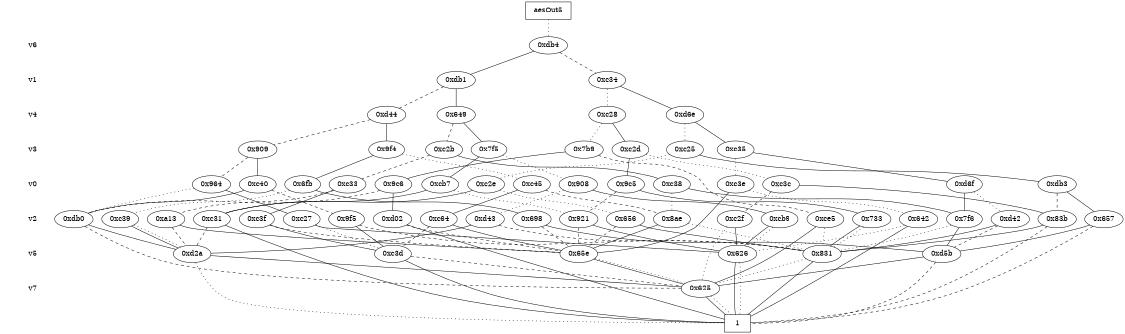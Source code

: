 digraph "DD" {
size = "7.5,10"
center = true;
edge [dir = none];
{ node [shape = plaintext];
  edge [style = invis];
  "CONST NODES" [style = invis];
" v6 " -> " v1 " -> " v4 " -> " v3 " -> " v0 " -> " v2 " -> " v5 " -> " v7 " -> "CONST NODES"; 
}
{ rank = same; node [shape = box]; edge [style = invis];
"  aesOut5  "; }
{ rank = same; " v6 ";
"0xdb4";
}
{ rank = same; " v1 ";
"0xdb1";
"0xc34";
}
{ rank = same; " v4 ";
"0x649";
"0xd44";
"0xd6e";
"0xc28";
}
{ rank = same; " v3 ";
"0x9f4";
"0xc2b";
"0xc2d";
"0x7f5";
"0x7b9";
"0xc25";
"0x909";
"0xc35";
}
{ rank = same; " v0 ";
"0xc2e";
"0xc38";
"0xc3c";
"0x908";
"0x964";
"0xcb7";
"0x9c5";
"0xc40";
"0xdb3";
"0x6fb";
"0xd6f";
"0xc33";
"0xc3e";
"0xc45";
"0x9c6";
}
{ rank = same; " v2 ";
"0x698";
"0x83b";
"0xc64";
"0x657";
"0x921";
"0xc3f";
"0xc2f";
"0xcb9";
"0xdb0";
"0xd42";
"0xd02";
"0x733";
"0x7f6";
"0x642";
"0x9f5";
"0x8ae";
"0xd43";
"0xa13";
"0xce5";
"0xc39";
"0xc27";
"0xc31";
"0x656";
}
{ rank = same; " v5 ";
"0x626";
"0xd2a";
"0xd5b";
"0x831";
"0xc3d";
"0x65e";
}
{ rank = same; " v7 ";
"0x625";
}
{ rank = same; "CONST NODES";
{ node [shape = box]; "0x621";
}
}
"  aesOut5  " -> "0xdb4" [style = dotted];
"0xdb4" -> "0xdb1";
"0xdb4" -> "0xc34" [style = dashed];
"0xdb1" -> "0x649";
"0xdb1" -> "0xd44" [style = dashed];
"0xc34" -> "0xd6e";
"0xc34" -> "0xc28" [style = dotted];
"0x649" -> "0x7f5";
"0x649" -> "0xc2b" [style = dashed];
"0xd44" -> "0x9f4";
"0xd44" -> "0x909" [style = dashed];
"0xd6e" -> "0xc35";
"0xd6e" -> "0xc25" [style = dotted];
"0xc28" -> "0xc2d";
"0xc28" -> "0x7b9" [style = dotted];
"0x9f4" -> "0x6fb";
"0x9f4" -> "0xc45" [style = dotted];
"0xc2b" -> "0xc38";
"0xc2b" -> "0xc33" [style = dashed];
"0xc2d" -> "0x9c5";
"0xc2d" -> "0xc3c" [style = dotted];
"0x7f5" -> "0xcb7";
"0x7f5" -> "0x908" [style = dotted];
"0x7b9" -> "0x9c6";
"0x7b9" -> "0xce5" [style = dashed];
"0xc25" -> "0xdb3";
"0xc25" -> "0xc2e" [style = dotted];
"0x909" -> "0xc40";
"0x909" -> "0x964" [style = dashed];
"0xc35" -> "0xd6f";
"0xc35" -> "0xc3e" [style = dotted];
"0xc2e" -> "0xc31";
"0xc2e" -> "0x656" [style = dotted];
"0xc38" -> "0x7f6";
"0xc38" -> "0x8ae" [style = dotted];
"0xc3c" -> "0x83b";
"0xc3c" -> "0xc2f" [style = dashed];
"0x908" -> "0xcb9";
"0x908" -> "0xd43" [style = dotted];
"0x964" -> "0xc27";
"0x964" -> "0xdb0" [style = dotted];
"0xcb7" -> "0xc31";
"0xcb7" -> "0x921" [style = dotted];
"0x9c5" -> "0x733";
"0x9c5" -> "0x921" [style = dashed];
"0xc40" -> "0xdb0";
"0xc40" -> "0x9f5" [style = dashed];
"0xdb3" -> "0x657";
"0xdb3" -> "0x83b" [style = dashed];
"0x6fb" -> "0x698";
"0x6fb" -> "0xc39" [style = dotted];
"0xd6f" -> "0x7f6";
"0xd6f" -> "0xd42" [style = dotted];
"0xc33" -> "0xc3f";
"0xc33" -> "0xa13" [style = dashed];
"0xc3e" -> "0x65e";
"0xc3e" -> "0x642" [style = dotted];
"0xc45" -> "0xc64";
"0xc45" -> "0x8ae" [style = dashed];
"0x9c6" -> "0xd02";
"0x9c6" -> "0xdb0" [style = dashed];
"0x698" -> "0xd5b";
"0x698" -> "0x65e" [style = dashed];
"0x83b" -> "0x831";
"0x83b" -> "0x621" [style = dashed];
"0xc64" -> "0x65e";
"0xc64" -> "0xc3d" [style = dashed];
"0x657" -> "0xd5b";
"0x657" -> "0x621" [style = dashed];
"0x921" -> "0x626";
"0x921" -> "0x65e" [style = dashed];
"0xc3f" -> "0xc3d";
"0xc3f" -> "0x65e" [style = dashed];
"0xc2f" -> "0x626";
"0xc2f" -> "0x625" [style = dotted];
"0xcb9" -> "0x626";
"0xcb9" -> "0x626" [style = dotted];
"0xdb0" -> "0xd2a";
"0xdb0" -> "0x625" [style = dashed];
"0xd42" -> "0x831";
"0xd42" -> "0xd5b" [style = dashed];
"0xd02" -> "0x621";
"0xd02" -> "0x65e" [style = dashed];
"0x733" -> "0x831";
"0x733" -> "0x831" [style = dotted];
"0x7f6" -> "0xd5b";
"0x7f6" -> "0x831" [style = dotted];
"0x642" -> "0x621";
"0x642" -> "0x626" [style = dotted];
"0x9f5" -> "0xc3d";
"0x9f5" -> "0x831" [style = dashed];
"0x8ae" -> "0x65e";
"0x8ae" -> "0x831" [style = dotted];
"0xd43" -> "0xd2a";
"0xd43" -> "0x831" [style = dashed];
"0xa13" -> "0x65e";
"0xa13" -> "0xd2a" [style = dashed];
"0xce5" -> "0x625";
"0xce5" -> "0x831" [style = dotted];
"0xc39" -> "0xd2a";
"0xc39" -> "0xd2a" [style = dotted];
"0xc27" -> "0x626";
"0xc27" -> "0xc3d" [style = dotted];
"0xc31" -> "0x621";
"0xc31" -> "0xd2a" [style = dashed];
"0x656" -> "0x831";
"0x656" -> "0x65e" [style = dashed];
"0x626" -> "0x621";
"0x626" -> "0x621" [style = dotted];
"0xd2a" -> "0x625";
"0xd2a" -> "0x621" [style = dotted];
"0xd5b" -> "0x625";
"0xd5b" -> "0x621" [style = dashed];
"0x831" -> "0x621";
"0x831" -> "0x625" [style = dotted];
"0xc3d" -> "0x621";
"0xc3d" -> "0x625" [style = dashed];
"0x65e" -> "0x625";
"0x65e" -> "0x625" [style = dotted];
"0x625" -> "0x621";
"0x625" -> "0x621" [style = dotted];
"0x621" [label = "1"];
}
